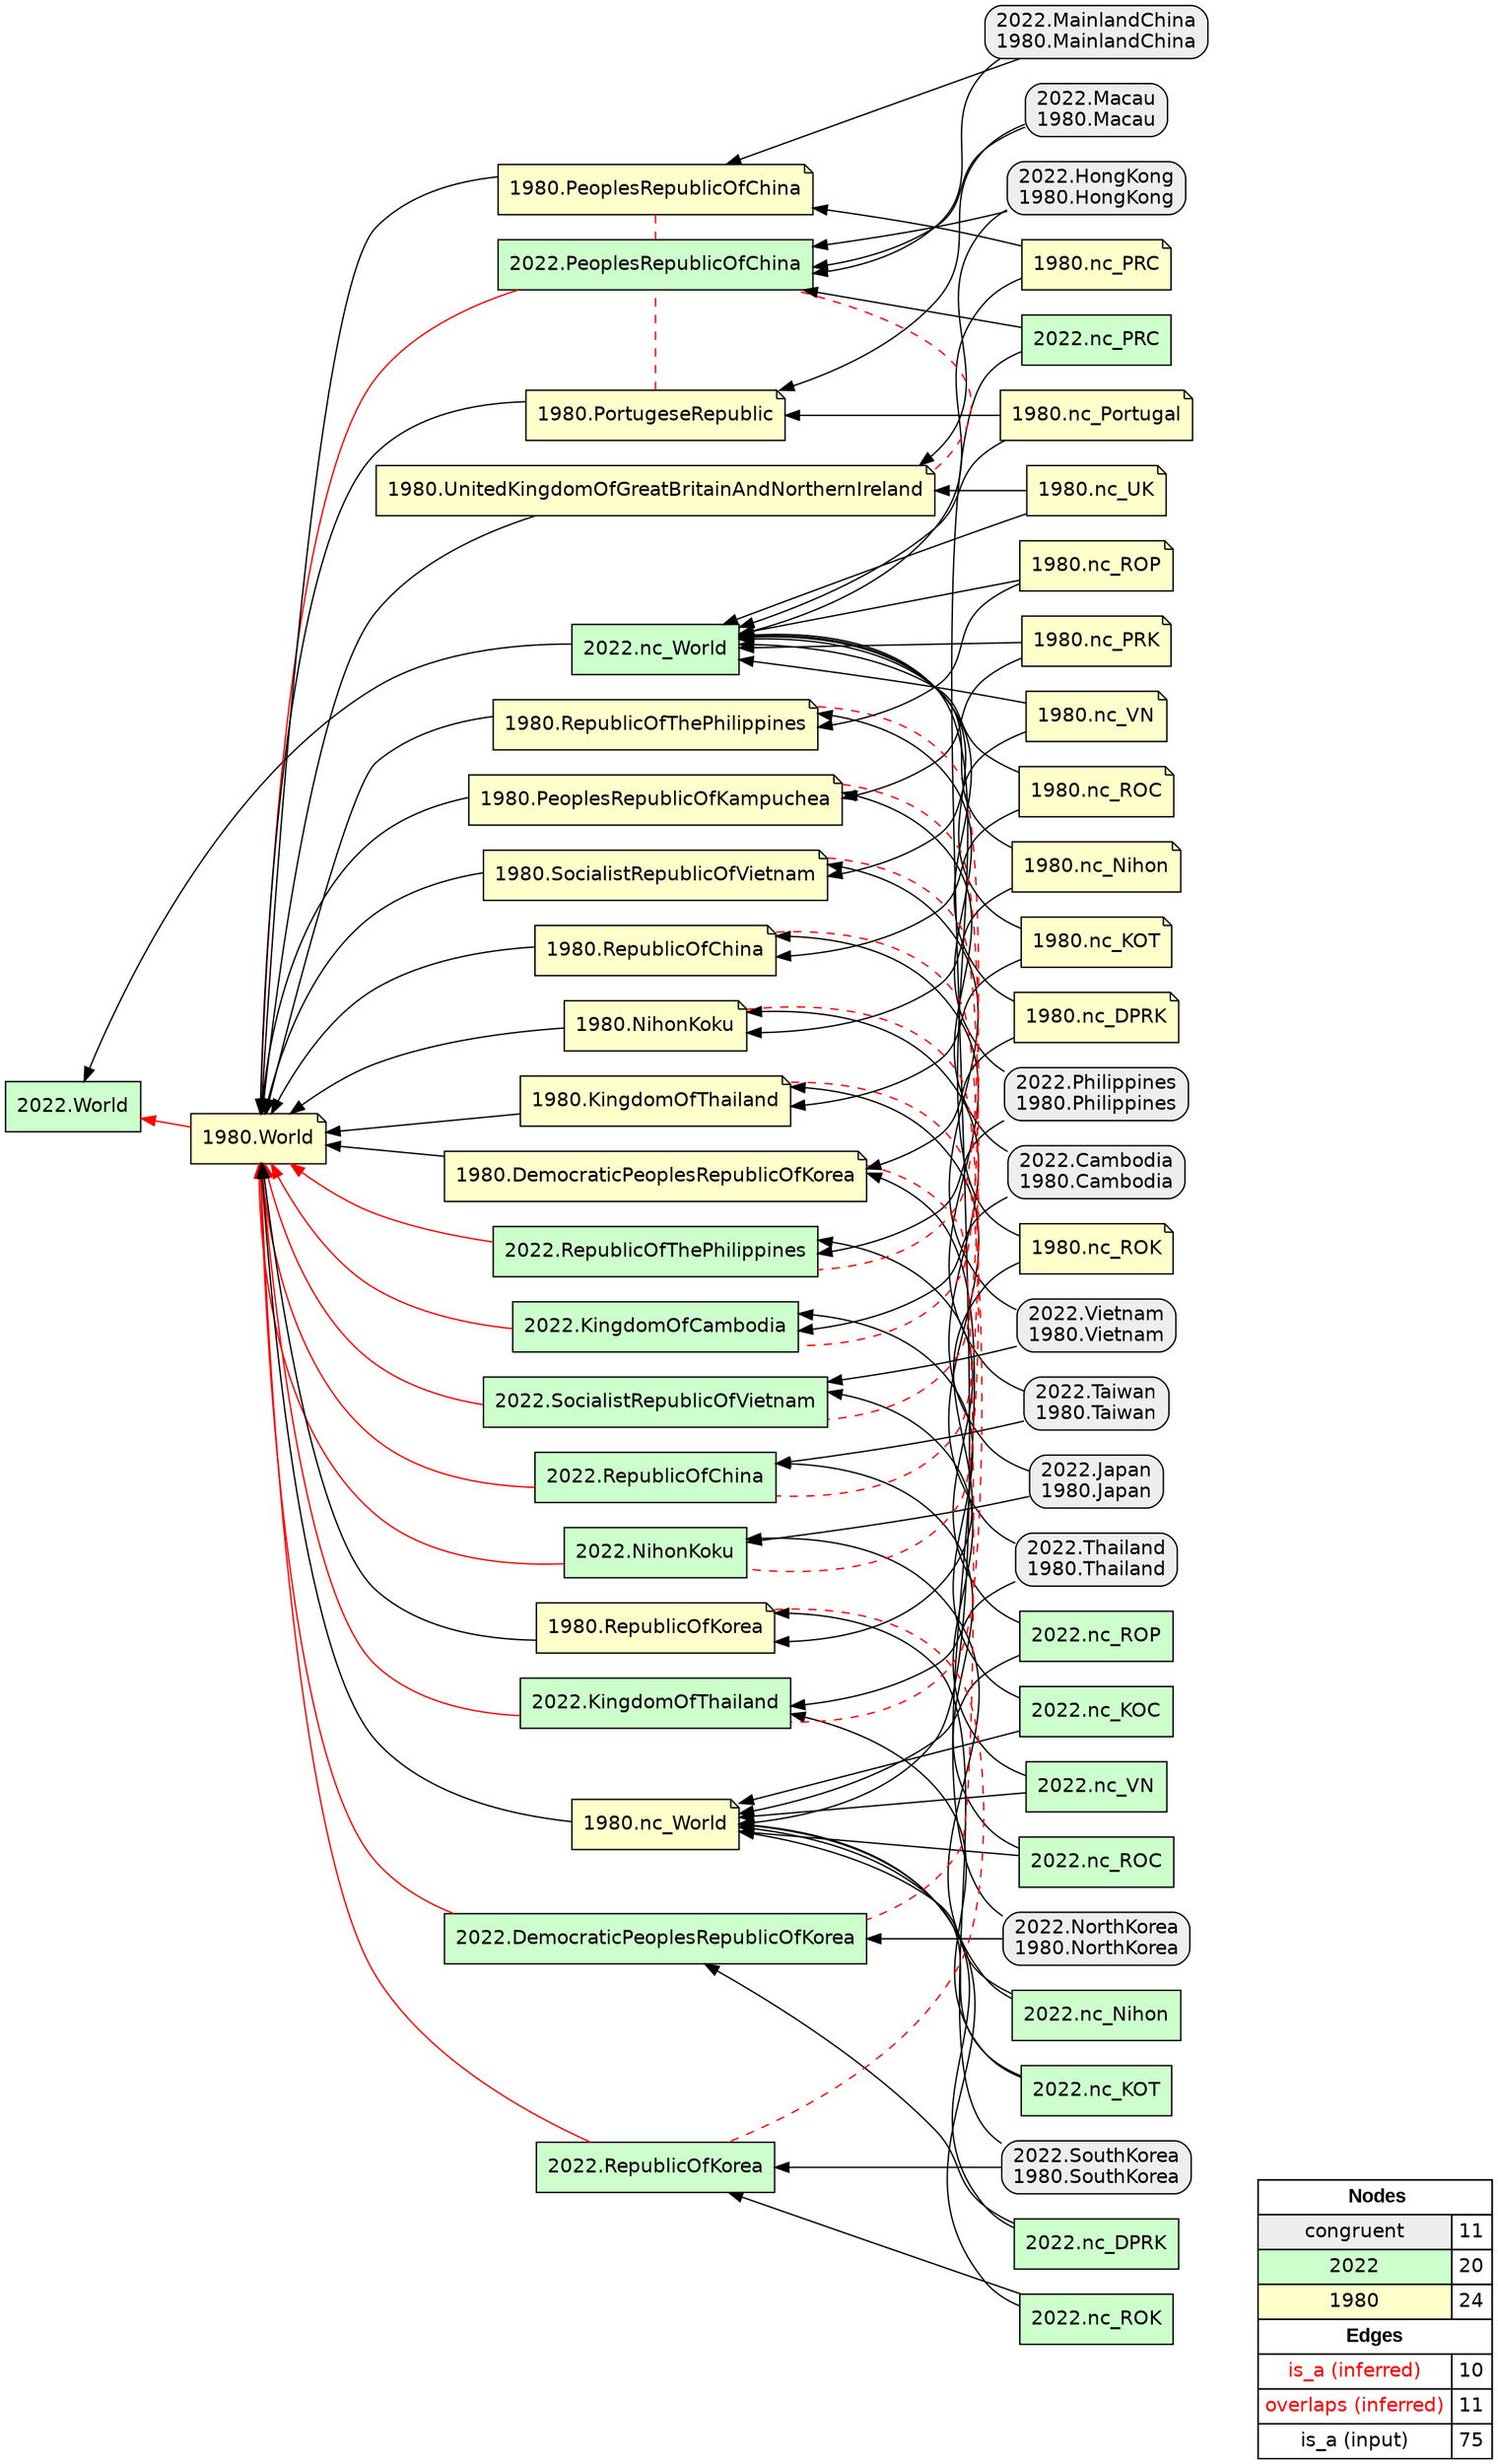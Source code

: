 digraph{
rankdir=RL
node[shape=box style="filled,rounded" fillcolor="#EEEEEE" fontname="helvetica"] 
"2022.Philippines\n1980.Philippines"
"2022.Macau\n1980.Macau"
"2022.HongKong\n1980.HongKong"
"2022.Vietnam\n1980.Vietnam"
"2022.Japan\n1980.Japan"
"2022.Cambodia\n1980.Cambodia"
"2022.SouthKorea\n1980.SouthKorea"
"2022.NorthKorea\n1980.NorthKorea"
"2022.MainlandChina\n1980.MainlandChina"
"2022.Thailand\n1980.Thailand"
"2022.Taiwan\n1980.Taiwan"
node[shape=box style=filled fillcolor="#CCFFCC" fontname="helvetica"] 
"2022.nc_VN"
"2022.SocialistRepublicOfVietnam"
"2022.RepublicOfKorea"
"2022.DemocraticPeoplesRepublicOfKorea"
"2022.nc_World"
"2022.PeoplesRepublicOfChina"
"2022.nc_ROC"
"2022.RepublicOfChina"
"2022.NihonKoku"
"2022.RepublicOfThePhilippines"
"2022.nc_Nihon"
"2022.nc_DPRK"
"2022.World"
"2022.KingdomOfThailand"
"2022.nc_PRC"
"2022.nc_ROK"
"2022.nc_KOC"
"2022.nc_KOT"
"2022.nc_ROP"
"2022.KingdomOfCambodia"
node[shape=note style=filled fillcolor="#FFFFCC" fontname="helvetica"] 
"1980.KingdomOfThailand"
"1980.nc_PRC"
"1980.nc_PRK"
"1980.RepublicOfKorea"
"1980.RepublicOfThePhilippines"
"1980.nc_KOT"
"1980.NihonKoku"
"1980.PeoplesRepublicOfKampuchea"
"1980.nc_Nihon"
"1980.nc_World"
"1980.DemocraticPeoplesRepublicOfKorea"
"1980.SocialistRepublicOfVietnam"
"1980.PortugeseRepublic"
"1980.nc_VN"
"1980.nc_ROK"
"1980.UnitedKingdomOfGreatBritainAndNorthernIreland"
"1980.nc_ROC"
"1980.nc_UK"
"1980.RepublicOfChina"
"1980.nc_Portugal"
"1980.nc_ROP"
"1980.nc_DPRK"
"1980.PeoplesRepublicOfChina"
"1980.World"
edge[arrowhead=normal style=solid color="#FF0000" constraint=true penwidth=1]
"2022.DemocraticPeoplesRepublicOfKorea" -> "1980.World"
"2022.RepublicOfThePhilippines" -> "1980.World"
"1980.World" -> "2022.World"
"2022.RepublicOfChina" -> "1980.World"
"2022.KingdomOfThailand" -> "1980.World"
"2022.PeoplesRepublicOfChina" -> "1980.World"
"2022.SocialistRepublicOfVietnam" -> "1980.World"
"2022.KingdomOfCambodia" -> "1980.World"
"2022.NihonKoku" -> "1980.World"
"2022.RepublicOfKorea" -> "1980.World"
edge[arrowhead=none style=dashed color="#FF0000" constraint=false penwidth=1]
"1980.KingdomOfThailand" -> "2022.KingdomOfThailand"
"1980.RepublicOfThePhilippines" -> "2022.RepublicOfThePhilippines"
"1980.RepublicOfChina" -> "2022.RepublicOfChina"
"1980.PeoplesRepublicOfChina" -> "2022.PeoplesRepublicOfChina"
"1980.RepublicOfKorea" -> "2022.RepublicOfKorea"
"1980.SocialistRepublicOfVietnam" -> "2022.SocialistRepublicOfVietnam"
"1980.DemocraticPeoplesRepublicOfKorea" -> "2022.DemocraticPeoplesRepublicOfKorea"
"1980.NihonKoku" -> "2022.NihonKoku"
"1980.PortugeseRepublic" -> "2022.PeoplesRepublicOfChina"
"1980.UnitedKingdomOfGreatBritainAndNorthernIreland" -> "2022.PeoplesRepublicOfChina"
"1980.PeoplesRepublicOfKampuchea" -> "2022.KingdomOfCambodia"
edge[arrowhead=normal style=dotted color="#000000" constraint=true penwidth=1]
edge[arrowhead=normal style=solid color="#000000" constraint=true penwidth=1]
"1980.nc_DPRK" -> "2022.nc_World"
"2022.nc_ROC" -> "2022.RepublicOfChina"
"2022.nc_DPRK" -> "2022.DemocraticPeoplesRepublicOfKorea"
"1980.nc_World" -> "1980.World"
"2022.Macau\n1980.Macau" -> "2022.PeoplesRepublicOfChina"
"1980.nc_UK" -> "1980.UnitedKingdomOfGreatBritainAndNorthernIreland"
"2022.nc_KOC" -> "1980.nc_World"
"1980.nc_DPRK" -> "1980.DemocraticPeoplesRepublicOfKorea"
"2022.NorthKorea\n1980.NorthKorea" -> "2022.DemocraticPeoplesRepublicOfKorea"
"1980.RepublicOfChina" -> "1980.World"
"1980.nc_PRC" -> "2022.nc_World"
"1980.nc_ROK" -> "2022.nc_World"
"1980.nc_Nihon" -> "1980.NihonKoku"
"2022.nc_ROC" -> "1980.nc_World"
"2022.nc_ROK" -> "2022.RepublicOfKorea"
"1980.RepublicOfThePhilippines" -> "1980.World"
"1980.SocialistRepublicOfVietnam" -> "1980.World"
"1980.DemocraticPeoplesRepublicOfKorea" -> "1980.World"
"2022.nc_Nihon" -> "2022.NihonKoku"
"2022.Taiwan\n1980.Taiwan" -> "1980.RepublicOfChina"
"2022.nc_VN" -> "2022.SocialistRepublicOfVietnam"
"2022.nc_KOT" -> "2022.KingdomOfThailand"
"2022.NorthKorea\n1980.NorthKorea" -> "1980.DemocraticPeoplesRepublicOfKorea"
"1980.nc_PRK" -> "2022.nc_World"
"1980.nc_KOT" -> "2022.nc_World"
"2022.Philippines\n1980.Philippines" -> "1980.RepublicOfThePhilippines"
"2022.Philippines\n1980.Philippines" -> "2022.RepublicOfThePhilippines"
"1980.nc_Nihon" -> "2022.nc_World"
"1980.nc_ROP" -> "1980.RepublicOfThePhilippines"
"2022.nc_Nihon" -> "1980.nc_World"
"2022.Japan\n1980.Japan" -> "2022.NihonKoku"
"2022.nc_VN" -> "1980.nc_World"
"1980.nc_KOT" -> "1980.KingdomOfThailand"
"1980.nc_ROK" -> "1980.RepublicOfKorea"
"2022.HongKong\n1980.HongKong" -> "2022.PeoplesRepublicOfChina"
"1980.RepublicOfKorea" -> "1980.World"
"1980.KingdomOfThailand" -> "1980.World"
"1980.nc_PRC" -> "1980.PeoplesRepublicOfChina"
"1980.nc_Portugal" -> "1980.PortugeseRepublic"
"2022.Taiwan\n1980.Taiwan" -> "2022.RepublicOfChina"
"2022.nc_ROP" -> "2022.RepublicOfThePhilippines"
"2022.Vietnam\n1980.Vietnam" -> "2022.SocialistRepublicOfVietnam"
"2022.SouthKorea\n1980.SouthKorea" -> "2022.RepublicOfKorea"
"1980.PeoplesRepublicOfChina" -> "1980.World"
"1980.nc_ROC" -> "1980.RepublicOfChina"
"1980.nc_Portugal" -> "2022.nc_World"
"1980.nc_VN" -> "2022.nc_World"
"2022.Cambodia\n1980.Cambodia" -> "2022.KingdomOfCambodia"
"2022.nc_PRC" -> "1980.nc_World"
"2022.nc_World" -> "2022.World"
"1980.PortugeseRepublic" -> "1980.World"
"1980.UnitedKingdomOfGreatBritainAndNorthernIreland" -> "1980.World"
"1980.nc_PRK" -> "1980.PeoplesRepublicOfKampuchea"
"2022.nc_ROK" -> "1980.nc_World"
"2022.nc_DPRK" -> "1980.nc_World"
"1980.nc_VN" -> "1980.SocialistRepublicOfVietnam"
"2022.Cambodia\n1980.Cambodia" -> "1980.PeoplesRepublicOfKampuchea"
"1980.nc_ROP" -> "2022.nc_World"
"2022.Thailand\n1980.Thailand" -> "2022.KingdomOfThailand"
"1980.nc_ROC" -> "2022.nc_World"
"1980.PeoplesRepublicOfKampuchea" -> "1980.World"
"1980.NihonKoku" -> "1980.World"
"2022.Japan\n1980.Japan" -> "1980.NihonKoku"
"2022.HongKong\n1980.HongKong" -> "1980.UnitedKingdomOfGreatBritainAndNorthernIreland"
"2022.MainlandChina\n1980.MainlandChina" -> "2022.PeoplesRepublicOfChina"
"2022.MainlandChina\n1980.MainlandChina" -> "1980.PeoplesRepublicOfChina"
"1980.nc_UK" -> "2022.nc_World"
"2022.Macau\n1980.Macau" -> "1980.PortugeseRepublic"
"2022.nc_ROP" -> "1980.nc_World"
"2022.SouthKorea\n1980.SouthKorea" -> "1980.RepublicOfKorea"
"2022.nc_KOC" -> "2022.KingdomOfCambodia"
"2022.nc_KOT" -> "1980.nc_World"
"2022.Vietnam\n1980.Vietnam" -> "1980.SocialistRepublicOfVietnam"
"2022.nc_PRC" -> "2022.PeoplesRepublicOfChina"
"2022.Thailand\n1980.Thailand" -> "1980.KingdomOfThailand"
node[shape=box] 
{rank=source Legend [fillcolor= white margin=0 label=< 
 <TABLE BORDER="0" CELLBORDER="1" CELLSPACING="0" CELLPADDING="4"> 
<TR> <TD COLSPAN="2"><font face="Arial Black"> Nodes</font></TD> </TR> 
<TR> 
 <TD bgcolor="#EEEEEE" fontname="helvetica">congruent</TD> 
 <TD>11</TD> 
 </TR> 
<TR> 
 <TD bgcolor="#CCFFCC" fontname="helvetica">2022</TD> 
 <TD>20</TD> 
 </TR> 
<TR> 
 <TD bgcolor="#FFFFCC" fontname="helvetica">1980</TD> 
 <TD>24</TD> 
 </TR> 
<TR> <TD COLSPAN="2"><font face = "Arial Black"> Edges </font></TD> </TR> 
<TR> 
 <TD><font color ="#FF0000">is_a (inferred)</font></TD><TD>10</TD>
</TR>
<TR> 
 <TD><font color ="#FF0000">overlaps (inferred)</font></TD><TD>11</TD>
</TR>
<TR> 
 <TD><font color ="#000000">is_a (input)</font></TD><TD>75</TD>
</TR>
</TABLE> 
 >] } 
}